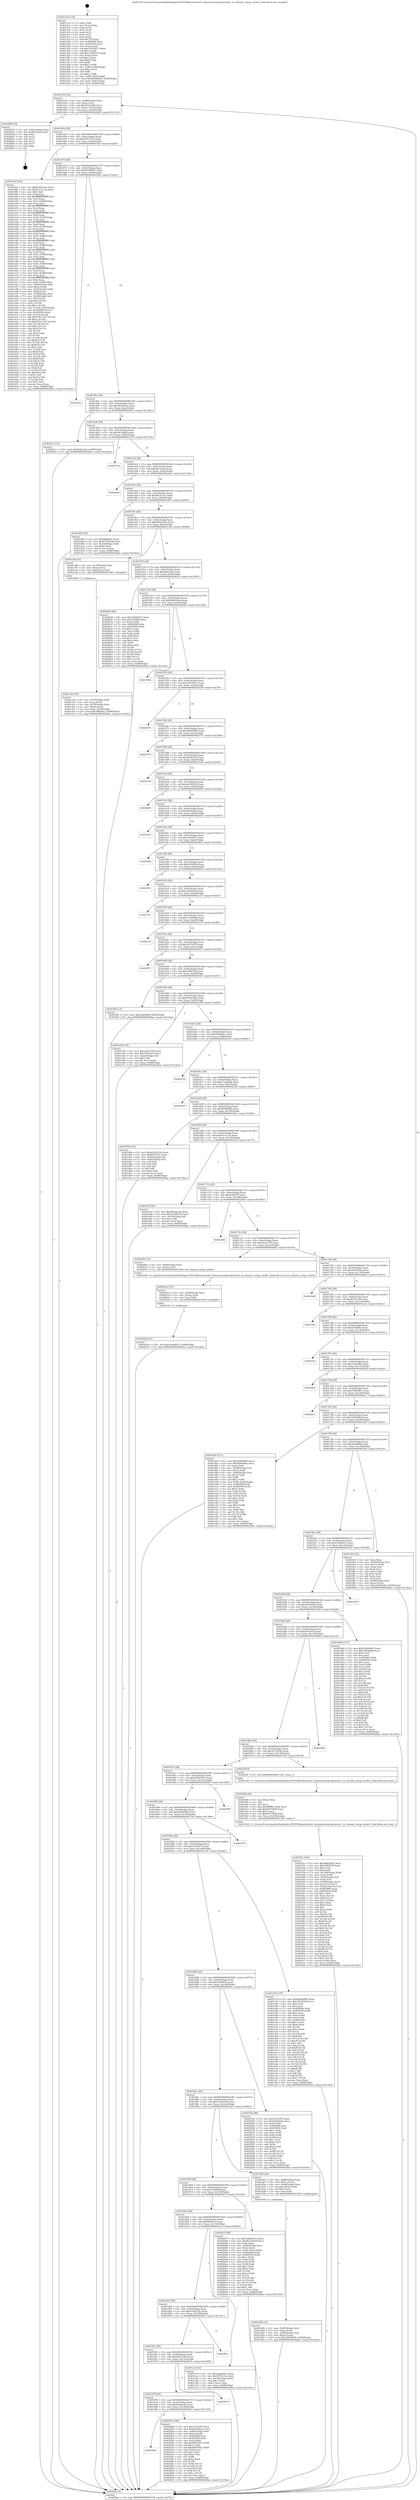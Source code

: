 digraph "0x4013c0" {
  label = "0x4013c0 (/mnt/c/Users/mathe/Desktop/tcc/POCII/binaries/extr_linuxnetsunrpcxprtsock.c_xs_dummy_setup_socket_Final-ollvm.out::main(0))"
  labelloc = "t"
  node[shape=record]

  Entry [label="",width=0.3,height=0.3,shape=circle,fillcolor=black,style=filled]
  "0x401434" [label="{
     0x401434 [32]\l
     | [instrs]\l
     &nbsp;&nbsp;0x401434 \<+6\>: mov -0x88(%rbp),%eax\l
     &nbsp;&nbsp;0x40143a \<+2\>: mov %eax,%ecx\l
     &nbsp;&nbsp;0x40143c \<+6\>: sub $0x81b3cd04,%ecx\l
     &nbsp;&nbsp;0x401442 \<+6\>: mov %eax,-0x9c(%rbp)\l
     &nbsp;&nbsp;0x401448 \<+6\>: mov %ecx,-0xa0(%rbp)\l
     &nbsp;&nbsp;0x40144e \<+6\>: je 00000000004026df \<main+0x131f\>\l
  }"]
  "0x4026df" [label="{
     0x4026df [18]\l
     | [instrs]\l
     &nbsp;&nbsp;0x4026df \<+3\>: mov -0x2c(%rbp),%eax\l
     &nbsp;&nbsp;0x4026e2 \<+4\>: lea -0x28(%rbp),%rsp\l
     &nbsp;&nbsp;0x4026e6 \<+1\>: pop %rbx\l
     &nbsp;&nbsp;0x4026e7 \<+2\>: pop %r12\l
     &nbsp;&nbsp;0x4026e9 \<+2\>: pop %r13\l
     &nbsp;&nbsp;0x4026eb \<+2\>: pop %r14\l
     &nbsp;&nbsp;0x4026ed \<+2\>: pop %r15\l
     &nbsp;&nbsp;0x4026ef \<+1\>: pop %rbp\l
     &nbsp;&nbsp;0x4026f0 \<+1\>: ret\l
  }"]
  "0x401454" [label="{
     0x401454 [28]\l
     | [instrs]\l
     &nbsp;&nbsp;0x401454 \<+5\>: jmp 0000000000401459 \<main+0x99\>\l
     &nbsp;&nbsp;0x401459 \<+6\>: mov -0x9c(%rbp),%eax\l
     &nbsp;&nbsp;0x40145f \<+5\>: sub $0x9031f10c,%eax\l
     &nbsp;&nbsp;0x401464 \<+6\>: mov %eax,-0xa4(%rbp)\l
     &nbsp;&nbsp;0x40146a \<+6\>: je 00000000004019ef \<main+0x62f\>\l
  }"]
  Exit [label="",width=0.3,height=0.3,shape=circle,fillcolor=black,style=filled,peripheries=2]
  "0x4019ef" [label="{
     0x4019ef [336]\l
     | [instrs]\l
     &nbsp;&nbsp;0x4019ef \<+5\>: mov $0x61b2210e,%eax\l
     &nbsp;&nbsp;0x4019f4 \<+5\>: mov $0xdc1ce13e,%ecx\l
     &nbsp;&nbsp;0x4019f9 \<+2\>: mov $0x1,%dl\l
     &nbsp;&nbsp;0x4019fb \<+3\>: mov %rsp,%rsi\l
     &nbsp;&nbsp;0x4019fe \<+4\>: add $0xfffffffffffffff0,%rsi\l
     &nbsp;&nbsp;0x401a02 \<+3\>: mov %rsi,%rsp\l
     &nbsp;&nbsp;0x401a05 \<+4\>: mov %rsi,-0x80(%rbp)\l
     &nbsp;&nbsp;0x401a09 \<+3\>: mov %rsp,%rsi\l
     &nbsp;&nbsp;0x401a0c \<+4\>: add $0xfffffffffffffff0,%rsi\l
     &nbsp;&nbsp;0x401a10 \<+3\>: mov %rsi,%rsp\l
     &nbsp;&nbsp;0x401a13 \<+3\>: mov %rsp,%rdi\l
     &nbsp;&nbsp;0x401a16 \<+4\>: add $0xfffffffffffffff0,%rdi\l
     &nbsp;&nbsp;0x401a1a \<+3\>: mov %rdi,%rsp\l
     &nbsp;&nbsp;0x401a1d \<+4\>: mov %rdi,-0x78(%rbp)\l
     &nbsp;&nbsp;0x401a21 \<+3\>: mov %rsp,%rdi\l
     &nbsp;&nbsp;0x401a24 \<+4\>: add $0xfffffffffffffff0,%rdi\l
     &nbsp;&nbsp;0x401a28 \<+3\>: mov %rdi,%rsp\l
     &nbsp;&nbsp;0x401a2b \<+4\>: mov %rdi,-0x70(%rbp)\l
     &nbsp;&nbsp;0x401a2f \<+3\>: mov %rsp,%rdi\l
     &nbsp;&nbsp;0x401a32 \<+4\>: add $0xfffffffffffffff0,%rdi\l
     &nbsp;&nbsp;0x401a36 \<+3\>: mov %rdi,%rsp\l
     &nbsp;&nbsp;0x401a39 \<+4\>: mov %rdi,-0x68(%rbp)\l
     &nbsp;&nbsp;0x401a3d \<+3\>: mov %rsp,%rdi\l
     &nbsp;&nbsp;0x401a40 \<+4\>: add $0xfffffffffffffff0,%rdi\l
     &nbsp;&nbsp;0x401a44 \<+3\>: mov %rdi,%rsp\l
     &nbsp;&nbsp;0x401a47 \<+4\>: mov %rdi,-0x60(%rbp)\l
     &nbsp;&nbsp;0x401a4b \<+3\>: mov %rsp,%rdi\l
     &nbsp;&nbsp;0x401a4e \<+4\>: add $0xfffffffffffffff0,%rdi\l
     &nbsp;&nbsp;0x401a52 \<+3\>: mov %rdi,%rsp\l
     &nbsp;&nbsp;0x401a55 \<+4\>: mov %rdi,-0x58(%rbp)\l
     &nbsp;&nbsp;0x401a59 \<+3\>: mov %rsp,%rdi\l
     &nbsp;&nbsp;0x401a5c \<+4\>: add $0xfffffffffffffff0,%rdi\l
     &nbsp;&nbsp;0x401a60 \<+3\>: mov %rdi,%rsp\l
     &nbsp;&nbsp;0x401a63 \<+4\>: mov %rdi,-0x50(%rbp)\l
     &nbsp;&nbsp;0x401a67 \<+3\>: mov %rsp,%rdi\l
     &nbsp;&nbsp;0x401a6a \<+4\>: add $0xfffffffffffffff0,%rdi\l
     &nbsp;&nbsp;0x401a6e \<+3\>: mov %rdi,%rsp\l
     &nbsp;&nbsp;0x401a71 \<+4\>: mov %rdi,-0x48(%rbp)\l
     &nbsp;&nbsp;0x401a75 \<+3\>: mov %rsp,%rdi\l
     &nbsp;&nbsp;0x401a78 \<+4\>: add $0xfffffffffffffff0,%rdi\l
     &nbsp;&nbsp;0x401a7c \<+3\>: mov %rdi,%rsp\l
     &nbsp;&nbsp;0x401a7f \<+4\>: mov %rdi,-0x40(%rbp)\l
     &nbsp;&nbsp;0x401a83 \<+4\>: mov -0x80(%rbp),%rdi\l
     &nbsp;&nbsp;0x401a87 \<+6\>: movl $0x0,(%rdi)\l
     &nbsp;&nbsp;0x401a8d \<+7\>: mov -0x8c(%rbp),%r8d\l
     &nbsp;&nbsp;0x401a94 \<+3\>: mov %r8d,(%rsi)\l
     &nbsp;&nbsp;0x401a97 \<+4\>: mov -0x78(%rbp),%rdi\l
     &nbsp;&nbsp;0x401a9b \<+7\>: mov -0x98(%rbp),%r9\l
     &nbsp;&nbsp;0x401aa2 \<+3\>: mov %r9,(%rdi)\l
     &nbsp;&nbsp;0x401aa5 \<+3\>: cmpl $0x2,(%rsi)\l
     &nbsp;&nbsp;0x401aa8 \<+4\>: setne %r10b\l
     &nbsp;&nbsp;0x401aac \<+4\>: and $0x1,%r10b\l
     &nbsp;&nbsp;0x401ab0 \<+4\>: mov %r10b,-0x35(%rbp)\l
     &nbsp;&nbsp;0x401ab4 \<+8\>: mov 0x405068,%r11d\l
     &nbsp;&nbsp;0x401abc \<+7\>: mov 0x405054,%ebx\l
     &nbsp;&nbsp;0x401ac3 \<+3\>: mov %r11d,%r14d\l
     &nbsp;&nbsp;0x401ac6 \<+7\>: add $0x576313d7,%r14d\l
     &nbsp;&nbsp;0x401acd \<+4\>: sub $0x1,%r14d\l
     &nbsp;&nbsp;0x401ad1 \<+7\>: sub $0x576313d7,%r14d\l
     &nbsp;&nbsp;0x401ad8 \<+4\>: imul %r14d,%r11d\l
     &nbsp;&nbsp;0x401adc \<+4\>: and $0x1,%r11d\l
     &nbsp;&nbsp;0x401ae0 \<+4\>: cmp $0x0,%r11d\l
     &nbsp;&nbsp;0x401ae4 \<+4\>: sete %r10b\l
     &nbsp;&nbsp;0x401ae8 \<+3\>: cmp $0xa,%ebx\l
     &nbsp;&nbsp;0x401aeb \<+4\>: setl %r15b\l
     &nbsp;&nbsp;0x401aef \<+3\>: mov %r10b,%r12b\l
     &nbsp;&nbsp;0x401af2 \<+4\>: xor $0xff,%r12b\l
     &nbsp;&nbsp;0x401af6 \<+3\>: mov %r15b,%r13b\l
     &nbsp;&nbsp;0x401af9 \<+4\>: xor $0xff,%r13b\l
     &nbsp;&nbsp;0x401afd \<+3\>: xor $0x1,%dl\l
     &nbsp;&nbsp;0x401b00 \<+3\>: mov %r12b,%sil\l
     &nbsp;&nbsp;0x401b03 \<+4\>: and $0xff,%sil\l
     &nbsp;&nbsp;0x401b07 \<+3\>: and %dl,%r10b\l
     &nbsp;&nbsp;0x401b0a \<+3\>: mov %r13b,%dil\l
     &nbsp;&nbsp;0x401b0d \<+4\>: and $0xff,%dil\l
     &nbsp;&nbsp;0x401b11 \<+3\>: and %dl,%r15b\l
     &nbsp;&nbsp;0x401b14 \<+3\>: or %r10b,%sil\l
     &nbsp;&nbsp;0x401b17 \<+3\>: or %r15b,%dil\l
     &nbsp;&nbsp;0x401b1a \<+3\>: xor %dil,%sil\l
     &nbsp;&nbsp;0x401b1d \<+3\>: or %r13b,%r12b\l
     &nbsp;&nbsp;0x401b20 \<+4\>: xor $0xff,%r12b\l
     &nbsp;&nbsp;0x401b24 \<+3\>: or $0x1,%dl\l
     &nbsp;&nbsp;0x401b27 \<+3\>: and %dl,%r12b\l
     &nbsp;&nbsp;0x401b2a \<+3\>: or %r12b,%sil\l
     &nbsp;&nbsp;0x401b2d \<+4\>: test $0x1,%sil\l
     &nbsp;&nbsp;0x401b31 \<+3\>: cmovne %ecx,%eax\l
     &nbsp;&nbsp;0x401b34 \<+6\>: mov %eax,-0x88(%rbp)\l
     &nbsp;&nbsp;0x401b3a \<+5\>: jmp 00000000004028aa \<main+0x14ea\>\l
  }"]
  "0x401470" [label="{
     0x401470 [28]\l
     | [instrs]\l
     &nbsp;&nbsp;0x401470 \<+5\>: jmp 0000000000401475 \<main+0xb5\>\l
     &nbsp;&nbsp;0x401475 \<+6\>: mov -0x9c(%rbp),%eax\l
     &nbsp;&nbsp;0x40147b \<+5\>: sub $0x9035d257,%eax\l
     &nbsp;&nbsp;0x401480 \<+6\>: mov %eax,-0xa8(%rbp)\l
     &nbsp;&nbsp;0x401486 \<+6\>: je 000000000040238e \<main+0xfce\>\l
  }"]
  "0x401994" [label="{
     0x401994\l
  }", style=dashed]
  "0x40238e" [label="{
     0x40238e\l
  }", style=dashed]
  "0x40148c" [label="{
     0x40148c [28]\l
     | [instrs]\l
     &nbsp;&nbsp;0x40148c \<+5\>: jmp 0000000000401491 \<main+0xd1\>\l
     &nbsp;&nbsp;0x401491 \<+6\>: mov -0x9c(%rbp),%eax\l
     &nbsp;&nbsp;0x401497 \<+5\>: sub $0x92396eac,%eax\l
     &nbsp;&nbsp;0x40149c \<+6\>: mov %eax,-0xac(%rbp)\l
     &nbsp;&nbsp;0x4014a2 \<+6\>: je 000000000040261a \<main+0x125a\>\l
  }"]
  "0x4025b0" [label="{
     0x4025b0 [106]\l
     | [instrs]\l
     &nbsp;&nbsp;0x4025b0 \<+5\>: mov $0xcf37a5f5,%eax\l
     &nbsp;&nbsp;0x4025b5 \<+5\>: mov $0x92396eac,%ecx\l
     &nbsp;&nbsp;0x4025ba \<+4\>: mov -0x80(%rbp),%rdx\l
     &nbsp;&nbsp;0x4025be \<+6\>: movl $0x0,(%rdx)\l
     &nbsp;&nbsp;0x4025c4 \<+7\>: mov 0x405068,%esi\l
     &nbsp;&nbsp;0x4025cb \<+7\>: mov 0x405054,%edi\l
     &nbsp;&nbsp;0x4025d2 \<+3\>: mov %esi,%r8d\l
     &nbsp;&nbsp;0x4025d5 \<+7\>: add $0xf809365c,%r8d\l
     &nbsp;&nbsp;0x4025dc \<+4\>: sub $0x1,%r8d\l
     &nbsp;&nbsp;0x4025e0 \<+7\>: sub $0xf809365c,%r8d\l
     &nbsp;&nbsp;0x4025e7 \<+4\>: imul %r8d,%esi\l
     &nbsp;&nbsp;0x4025eb \<+3\>: and $0x1,%esi\l
     &nbsp;&nbsp;0x4025ee \<+3\>: cmp $0x0,%esi\l
     &nbsp;&nbsp;0x4025f1 \<+4\>: sete %r9b\l
     &nbsp;&nbsp;0x4025f5 \<+3\>: cmp $0xa,%edi\l
     &nbsp;&nbsp;0x4025f8 \<+4\>: setl %r10b\l
     &nbsp;&nbsp;0x4025fc \<+3\>: mov %r9b,%r11b\l
     &nbsp;&nbsp;0x4025ff \<+3\>: and %r10b,%r11b\l
     &nbsp;&nbsp;0x402602 \<+3\>: xor %r10b,%r9b\l
     &nbsp;&nbsp;0x402605 \<+3\>: or %r9b,%r11b\l
     &nbsp;&nbsp;0x402608 \<+4\>: test $0x1,%r11b\l
     &nbsp;&nbsp;0x40260c \<+3\>: cmovne %ecx,%eax\l
     &nbsp;&nbsp;0x40260f \<+6\>: mov %eax,-0x88(%rbp)\l
     &nbsp;&nbsp;0x402615 \<+5\>: jmp 00000000004028aa \<main+0x14ea\>\l
  }"]
  "0x40261a" [label="{
     0x40261a [15]\l
     | [instrs]\l
     &nbsp;&nbsp;0x40261a \<+10\>: movl $0x9adcecbe,-0x88(%rbp)\l
     &nbsp;&nbsp;0x402624 \<+5\>: jmp 00000000004028aa \<main+0x14ea\>\l
  }"]
  "0x4014a8" [label="{
     0x4014a8 [28]\l
     | [instrs]\l
     &nbsp;&nbsp;0x4014a8 \<+5\>: jmp 00000000004014ad \<main+0xed\>\l
     &nbsp;&nbsp;0x4014ad \<+6\>: mov -0x9c(%rbp),%eax\l
     &nbsp;&nbsp;0x4014b3 \<+5\>: sub $0x9418fa6f,%eax\l
     &nbsp;&nbsp;0x4014b8 \<+6\>: mov %eax,-0xb0(%rbp)\l
     &nbsp;&nbsp;0x4014be \<+6\>: je 0000000000402736 \<main+0x1376\>\l
  }"]
  "0x401978" [label="{
     0x401978 [28]\l
     | [instrs]\l
     &nbsp;&nbsp;0x401978 \<+5\>: jmp 000000000040197d \<main+0x5bd\>\l
     &nbsp;&nbsp;0x40197d \<+6\>: mov -0x9c(%rbp),%eax\l
     &nbsp;&nbsp;0x401983 \<+5\>: sub $0x645dec8e,%eax\l
     &nbsp;&nbsp;0x401988 \<+6\>: mov %eax,-0x160(%rbp)\l
     &nbsp;&nbsp;0x40198e \<+6\>: je 00000000004025b0 \<main+0x11f0\>\l
  }"]
  "0x402736" [label="{
     0x402736\l
  }", style=dashed]
  "0x4014c4" [label="{
     0x4014c4 [28]\l
     | [instrs]\l
     &nbsp;&nbsp;0x4014c4 \<+5\>: jmp 00000000004014c9 \<main+0x109\>\l
     &nbsp;&nbsp;0x4014c9 \<+6\>: mov -0x9c(%rbp),%eax\l
     &nbsp;&nbsp;0x4014cf \<+5\>: sub $0x94e7c6ee,%eax\l
     &nbsp;&nbsp;0x4014d4 \<+6\>: mov %eax,-0xb4(%rbp)\l
     &nbsp;&nbsp;0x4014da \<+6\>: je 00000000004024eb \<main+0x112b\>\l
  }"]
  "0x402819" [label="{
     0x402819\l
  }", style=dashed]
  "0x4024eb" [label="{
     0x4024eb\l
  }", style=dashed]
  "0x4014e0" [label="{
     0x4014e0 [28]\l
     | [instrs]\l
     &nbsp;&nbsp;0x4014e0 \<+5\>: jmp 00000000004014e5 \<main+0x125\>\l
     &nbsp;&nbsp;0x4014e5 \<+6\>: mov -0x9c(%rbp),%eax\l
     &nbsp;&nbsp;0x4014eb \<+5\>: sub $0x9872e7ce,%eax\l
     &nbsp;&nbsp;0x4014f0 \<+6\>: mov %eax,-0xb8(%rbp)\l
     &nbsp;&nbsp;0x4014f6 \<+6\>: je 0000000000401d05 \<main+0x945\>\l
  }"]
  "0x40195c" [label="{
     0x40195c [28]\l
     | [instrs]\l
     &nbsp;&nbsp;0x40195c \<+5\>: jmp 0000000000401961 \<main+0x5a1\>\l
     &nbsp;&nbsp;0x401961 \<+6\>: mov -0x9c(%rbp),%eax\l
     &nbsp;&nbsp;0x401967 \<+5\>: sub $0x62b37c49,%eax\l
     &nbsp;&nbsp;0x40196c \<+6\>: mov %eax,-0x15c(%rbp)\l
     &nbsp;&nbsp;0x401972 \<+6\>: je 0000000000402819 \<main+0x1459\>\l
  }"]
  "0x401d05" [label="{
     0x401d05 [30]\l
     | [instrs]\l
     &nbsp;&nbsp;0x401d05 \<+5\>: mov $0xbbfbafbc,%eax\l
     &nbsp;&nbsp;0x401d0a \<+5\>: mov $0x473b2c09,%ecx\l
     &nbsp;&nbsp;0x401d0f \<+3\>: mov -0x34(%rbp),%edx\l
     &nbsp;&nbsp;0x401d12 \<+3\>: cmp $0x0,%edx\l
     &nbsp;&nbsp;0x401d15 \<+3\>: cmove %ecx,%eax\l
     &nbsp;&nbsp;0x401d18 \<+6\>: mov %eax,-0x88(%rbp)\l
     &nbsp;&nbsp;0x401d1e \<+5\>: jmp 00000000004028aa \<main+0x14ea\>\l
  }"]
  "0x4014fc" [label="{
     0x4014fc [28]\l
     | [instrs]\l
     &nbsp;&nbsp;0x4014fc \<+5\>: jmp 0000000000401501 \<main+0x141\>\l
     &nbsp;&nbsp;0x401501 \<+6\>: mov -0x9c(%rbp),%eax\l
     &nbsp;&nbsp;0x401507 \<+5\>: sub $0x9952b3da,%eax\l
     &nbsp;&nbsp;0x40150c \<+6\>: mov %eax,-0xbc(%rbp)\l
     &nbsp;&nbsp;0x401512 \<+6\>: je 0000000000401c9b \<main+0x8db\>\l
  }"]
  "0x4026f1" [label="{
     0x4026f1\l
  }", style=dashed]
  "0x401c9b" [label="{
     0x401c9b [16]\l
     | [instrs]\l
     &nbsp;&nbsp;0x401c9b \<+4\>: mov -0x78(%rbp),%rax\l
     &nbsp;&nbsp;0x401c9f \<+3\>: mov (%rax),%rax\l
     &nbsp;&nbsp;0x401ca2 \<+4\>: mov 0x8(%rax),%rdi\l
     &nbsp;&nbsp;0x401ca6 \<+5\>: call 0000000000401060 \<atoi@plt\>\l
     | [calls]\l
     &nbsp;&nbsp;0x401060 \{1\} (unknown)\l
  }"]
  "0x401518" [label="{
     0x401518 [28]\l
     | [instrs]\l
     &nbsp;&nbsp;0x401518 \<+5\>: jmp 000000000040151d \<main+0x15d\>\l
     &nbsp;&nbsp;0x40151d \<+6\>: mov -0x9c(%rbp),%eax\l
     &nbsp;&nbsp;0x401523 \<+5\>: sub $0x9adcecbe,%eax\l
     &nbsp;&nbsp;0x401528 \<+6\>: mov %eax,-0xc0(%rbp)\l
     &nbsp;&nbsp;0x40152e \<+6\>: je 0000000000402629 \<main+0x1269\>\l
  }"]
  "0x402029" [label="{
     0x402029 [15]\l
     | [instrs]\l
     &nbsp;&nbsp;0x402029 \<+10\>: movl $0x3fe96f14,-0x88(%rbp)\l
     &nbsp;&nbsp;0x402033 \<+5\>: jmp 00000000004028aa \<main+0x14ea\>\l
  }"]
  "0x402629" [label="{
     0x402629 [86]\l
     | [instrs]\l
     &nbsp;&nbsp;0x402629 \<+5\>: mov $0x328d3631,%eax\l
     &nbsp;&nbsp;0x40262e \<+5\>: mov $0x53f4ffaf,%ecx\l
     &nbsp;&nbsp;0x402633 \<+2\>: xor %edx,%edx\l
     &nbsp;&nbsp;0x402635 \<+7\>: mov 0x405068,%esi\l
     &nbsp;&nbsp;0x40263c \<+7\>: mov 0x405054,%edi\l
     &nbsp;&nbsp;0x402643 \<+3\>: sub $0x1,%edx\l
     &nbsp;&nbsp;0x402646 \<+3\>: mov %esi,%r8d\l
     &nbsp;&nbsp;0x402649 \<+3\>: add %edx,%r8d\l
     &nbsp;&nbsp;0x40264c \<+4\>: imul %r8d,%esi\l
     &nbsp;&nbsp;0x402650 \<+3\>: and $0x1,%esi\l
     &nbsp;&nbsp;0x402653 \<+3\>: cmp $0x0,%esi\l
     &nbsp;&nbsp;0x402656 \<+4\>: sete %r9b\l
     &nbsp;&nbsp;0x40265a \<+3\>: cmp $0xa,%edi\l
     &nbsp;&nbsp;0x40265d \<+4\>: setl %r10b\l
     &nbsp;&nbsp;0x402661 \<+3\>: mov %r9b,%r11b\l
     &nbsp;&nbsp;0x402664 \<+3\>: and %r10b,%r11b\l
     &nbsp;&nbsp;0x402667 \<+3\>: xor %r10b,%r9b\l
     &nbsp;&nbsp;0x40266a \<+3\>: or %r9b,%r11b\l
     &nbsp;&nbsp;0x40266d \<+4\>: test $0x1,%r11b\l
     &nbsp;&nbsp;0x402671 \<+3\>: cmovne %ecx,%eax\l
     &nbsp;&nbsp;0x402674 \<+6\>: mov %eax,-0x88(%rbp)\l
     &nbsp;&nbsp;0x40267a \<+5\>: jmp 00000000004028aa \<main+0x14ea\>\l
  }"]
  "0x401534" [label="{
     0x401534 [28]\l
     | [instrs]\l
     &nbsp;&nbsp;0x401534 \<+5\>: jmp 0000000000401539 \<main+0x179\>\l
     &nbsp;&nbsp;0x401539 \<+6\>: mov -0x9c(%rbp),%eax\l
     &nbsp;&nbsp;0x40153f \<+5\>: sub $0x9db950aa,%eax\l
     &nbsp;&nbsp;0x401544 \<+6\>: mov %eax,-0xc4(%rbp)\l
     &nbsp;&nbsp;0x40154a \<+6\>: je 000000000040254b \<main+0x118b\>\l
  }"]
  "0x40201a" [label="{
     0x40201a [15]\l
     | [instrs]\l
     &nbsp;&nbsp;0x40201a \<+4\>: mov -0x60(%rbp),%rax\l
     &nbsp;&nbsp;0x40201e \<+3\>: mov (%rax),%rax\l
     &nbsp;&nbsp;0x402021 \<+3\>: mov %rax,%rdi\l
     &nbsp;&nbsp;0x402024 \<+5\>: call 0000000000401030 \<free@plt\>\l
     | [calls]\l
     &nbsp;&nbsp;0x401030 \{1\} (unknown)\l
  }"]
  "0x40254b" [label="{
     0x40254b\l
  }", style=dashed]
  "0x401550" [label="{
     0x401550 [28]\l
     | [instrs]\l
     &nbsp;&nbsp;0x401550 \<+5\>: jmp 0000000000401555 \<main+0x195\>\l
     &nbsp;&nbsp;0x401555 \<+6\>: mov -0x9c(%rbp),%eax\l
     &nbsp;&nbsp;0x40155b \<+5\>: sub $0xa2f79b13,%eax\l
     &nbsp;&nbsp;0x401560 \<+6\>: mov %eax,-0xc8(%rbp)\l
     &nbsp;&nbsp;0x401566 \<+6\>: je 0000000000402038 \<main+0xc78\>\l
  }"]
  "0x401f2c" [label="{
     0x401f2c [169]\l
     | [instrs]\l
     &nbsp;&nbsp;0x401f2c \<+5\>: mov $0xa80d2895,%ecx\l
     &nbsp;&nbsp;0x401f31 \<+5\>: mov $0xcf98278f,%edx\l
     &nbsp;&nbsp;0x401f36 \<+3\>: mov $0x1,%sil\l
     &nbsp;&nbsp;0x401f39 \<+2\>: xor %edi,%edi\l
     &nbsp;&nbsp;0x401f3b \<+7\>: mov -0x168(%rbp),%r8d\l
     &nbsp;&nbsp;0x401f42 \<+4\>: imul %eax,%r8d\l
     &nbsp;&nbsp;0x401f46 \<+4\>: mov -0x60(%rbp),%r9\l
     &nbsp;&nbsp;0x401f4a \<+3\>: mov (%r9),%r9\l
     &nbsp;&nbsp;0x401f4d \<+4\>: mov -0x58(%rbp),%r10\l
     &nbsp;&nbsp;0x401f51 \<+3\>: movslq (%r10),%r10\l
     &nbsp;&nbsp;0x401f54 \<+4\>: mov %r8d,(%r9,%r10,4)\l
     &nbsp;&nbsp;0x401f58 \<+7\>: mov 0x405068,%eax\l
     &nbsp;&nbsp;0x401f5f \<+8\>: mov 0x405054,%r8d\l
     &nbsp;&nbsp;0x401f67 \<+3\>: sub $0x1,%edi\l
     &nbsp;&nbsp;0x401f6a \<+3\>: mov %eax,%r11d\l
     &nbsp;&nbsp;0x401f6d \<+3\>: add %edi,%r11d\l
     &nbsp;&nbsp;0x401f70 \<+4\>: imul %r11d,%eax\l
     &nbsp;&nbsp;0x401f74 \<+3\>: and $0x1,%eax\l
     &nbsp;&nbsp;0x401f77 \<+3\>: cmp $0x0,%eax\l
     &nbsp;&nbsp;0x401f7a \<+3\>: sete %bl\l
     &nbsp;&nbsp;0x401f7d \<+4\>: cmp $0xa,%r8d\l
     &nbsp;&nbsp;0x401f81 \<+4\>: setl %r14b\l
     &nbsp;&nbsp;0x401f85 \<+3\>: mov %bl,%r15b\l
     &nbsp;&nbsp;0x401f88 \<+4\>: xor $0xff,%r15b\l
     &nbsp;&nbsp;0x401f8c \<+3\>: mov %r14b,%r12b\l
     &nbsp;&nbsp;0x401f8f \<+4\>: xor $0xff,%r12b\l
     &nbsp;&nbsp;0x401f93 \<+4\>: xor $0x0,%sil\l
     &nbsp;&nbsp;0x401f97 \<+3\>: mov %r15b,%r13b\l
     &nbsp;&nbsp;0x401f9a \<+4\>: and $0x0,%r13b\l
     &nbsp;&nbsp;0x401f9e \<+3\>: and %sil,%bl\l
     &nbsp;&nbsp;0x401fa1 \<+3\>: mov %r12b,%al\l
     &nbsp;&nbsp;0x401fa4 \<+2\>: and $0x0,%al\l
     &nbsp;&nbsp;0x401fa6 \<+3\>: and %sil,%r14b\l
     &nbsp;&nbsp;0x401fa9 \<+3\>: or %bl,%r13b\l
     &nbsp;&nbsp;0x401fac \<+3\>: or %r14b,%al\l
     &nbsp;&nbsp;0x401faf \<+3\>: xor %al,%r13b\l
     &nbsp;&nbsp;0x401fb2 \<+3\>: or %r12b,%r15b\l
     &nbsp;&nbsp;0x401fb5 \<+4\>: xor $0xff,%r15b\l
     &nbsp;&nbsp;0x401fb9 \<+4\>: or $0x0,%sil\l
     &nbsp;&nbsp;0x401fbd \<+3\>: and %sil,%r15b\l
     &nbsp;&nbsp;0x401fc0 \<+3\>: or %r15b,%r13b\l
     &nbsp;&nbsp;0x401fc3 \<+4\>: test $0x1,%r13b\l
     &nbsp;&nbsp;0x401fc7 \<+3\>: cmovne %edx,%ecx\l
     &nbsp;&nbsp;0x401fca \<+6\>: mov %ecx,-0x88(%rbp)\l
     &nbsp;&nbsp;0x401fd0 \<+5\>: jmp 00000000004028aa \<main+0x14ea\>\l
  }"]
  "0x402038" [label="{
     0x402038\l
  }", style=dashed]
  "0x40156c" [label="{
     0x40156c [28]\l
     | [instrs]\l
     &nbsp;&nbsp;0x40156c \<+5\>: jmp 0000000000401571 \<main+0x1b1\>\l
     &nbsp;&nbsp;0x401571 \<+6\>: mov -0x9c(%rbp),%eax\l
     &nbsp;&nbsp;0x401577 \<+5\>: sub $0xa80d2895,%eax\l
     &nbsp;&nbsp;0x40157c \<+6\>: mov %eax,-0xcc(%rbp)\l
     &nbsp;&nbsp;0x401582 \<+6\>: je 0000000000402779 \<main+0x13b9\>\l
  }"]
  "0x401f04" [label="{
     0x401f04 [40]\l
     | [instrs]\l
     &nbsp;&nbsp;0x401f04 \<+5\>: mov $0x2,%ecx\l
     &nbsp;&nbsp;0x401f09 \<+1\>: cltd\l
     &nbsp;&nbsp;0x401f0a \<+2\>: idiv %ecx\l
     &nbsp;&nbsp;0x401f0c \<+6\>: imul $0xfffffffe,%edx,%ecx\l
     &nbsp;&nbsp;0x401f12 \<+6\>: add $0xb937d98f,%ecx\l
     &nbsp;&nbsp;0x401f18 \<+3\>: add $0x1,%ecx\l
     &nbsp;&nbsp;0x401f1b \<+6\>: sub $0xb937d98f,%ecx\l
     &nbsp;&nbsp;0x401f21 \<+6\>: mov %ecx,-0x168(%rbp)\l
     &nbsp;&nbsp;0x401f27 \<+5\>: call 0000000000401160 \<next_i\>\l
     | [calls]\l
     &nbsp;&nbsp;0x401160 \{1\} (/mnt/c/Users/mathe/Desktop/tcc/POCII/binaries/extr_linuxnetsunrpcxprtsock.c_xs_dummy_setup_socket_Final-ollvm.out::next_i)\l
  }"]
  "0x402779" [label="{
     0x402779\l
  }", style=dashed]
  "0x401588" [label="{
     0x401588 [28]\l
     | [instrs]\l
     &nbsp;&nbsp;0x401588 \<+5\>: jmp 000000000040158d \<main+0x1cd\>\l
     &nbsp;&nbsp;0x40158d \<+6\>: mov -0x9c(%rbp),%eax\l
     &nbsp;&nbsp;0x401593 \<+5\>: sub $0xabf50c35,%eax\l
     &nbsp;&nbsp;0x401598 \<+6\>: mov %eax,-0xd0(%rbp)\l
     &nbsp;&nbsp;0x40159e \<+6\>: je 00000000004021e8 \<main+0xe28\>\l
  }"]
  "0x401d40" [label="{
     0x401d40 [32]\l
     | [instrs]\l
     &nbsp;&nbsp;0x401d40 \<+4\>: mov -0x60(%rbp),%rdi\l
     &nbsp;&nbsp;0x401d44 \<+3\>: mov %rax,(%rdi)\l
     &nbsp;&nbsp;0x401d47 \<+4\>: mov -0x58(%rbp),%rax\l
     &nbsp;&nbsp;0x401d4b \<+6\>: movl $0x0,(%rax)\l
     &nbsp;&nbsp;0x401d51 \<+10\>: movl $0x2d678e46,-0x88(%rbp)\l
     &nbsp;&nbsp;0x401d5b \<+5\>: jmp 00000000004028aa \<main+0x14ea\>\l
  }"]
  "0x4021e8" [label="{
     0x4021e8\l
  }", style=dashed]
  "0x4015a4" [label="{
     0x4015a4 [28]\l
     | [instrs]\l
     &nbsp;&nbsp;0x4015a4 \<+5\>: jmp 00000000004015a9 \<main+0x1e9\>\l
     &nbsp;&nbsp;0x4015a9 \<+6\>: mov -0x9c(%rbp),%eax\l
     &nbsp;&nbsp;0x4015af \<+5\>: sub $0xaed58243,%eax\l
     &nbsp;&nbsp;0x4015b4 \<+6\>: mov %eax,-0xd4(%rbp)\l
     &nbsp;&nbsp;0x4015ba \<+6\>: je 0000000000402868 \<main+0x14a8\>\l
  }"]
  "0x401940" [label="{
     0x401940 [28]\l
     | [instrs]\l
     &nbsp;&nbsp;0x401940 \<+5\>: jmp 0000000000401945 \<main+0x585\>\l
     &nbsp;&nbsp;0x401945 \<+6\>: mov -0x9c(%rbp),%eax\l
     &nbsp;&nbsp;0x40194b \<+5\>: sub $0x61b2210e,%eax\l
     &nbsp;&nbsp;0x401950 \<+6\>: mov %eax,-0x158(%rbp)\l
     &nbsp;&nbsp;0x401956 \<+6\>: je 00000000004026f1 \<main+0x1331\>\l
  }"]
  "0x402868" [label="{
     0x402868\l
  }", style=dashed]
  "0x4015c0" [label="{
     0x4015c0 [28]\l
     | [instrs]\l
     &nbsp;&nbsp;0x4015c0 \<+5\>: jmp 00000000004015c5 \<main+0x205\>\l
     &nbsp;&nbsp;0x4015c5 \<+6\>: mov -0x9c(%rbp),%eax\l
     &nbsp;&nbsp;0x4015cb \<+5\>: sub $0xbbfbafbc,%eax\l
     &nbsp;&nbsp;0x4015d0 \<+6\>: mov %eax,-0xd8(%rbp)\l
     &nbsp;&nbsp;0x4015d6 \<+6\>: je 0000000000402453 \<main+0x1093\>\l
  }"]
  "0x401cc9" [label="{
     0x401cc9 [30]\l
     | [instrs]\l
     &nbsp;&nbsp;0x401cc9 \<+5\>: mov $0xca6ebe6e,%eax\l
     &nbsp;&nbsp;0x401cce \<+5\>: mov $0x9872e7ce,%ecx\l
     &nbsp;&nbsp;0x401cd3 \<+3\>: mov -0x34(%rbp),%edx\l
     &nbsp;&nbsp;0x401cd6 \<+3\>: cmp $0x1,%edx\l
     &nbsp;&nbsp;0x401cd9 \<+3\>: cmovl %ecx,%eax\l
     &nbsp;&nbsp;0x401cdc \<+6\>: mov %eax,-0x88(%rbp)\l
     &nbsp;&nbsp;0x401ce2 \<+5\>: jmp 00000000004028aa \<main+0x14ea\>\l
  }"]
  "0x402453" [label="{
     0x402453\l
  }", style=dashed]
  "0x4015dc" [label="{
     0x4015dc [28]\l
     | [instrs]\l
     &nbsp;&nbsp;0x4015dc \<+5\>: jmp 00000000004015e1 \<main+0x221\>\l
     &nbsp;&nbsp;0x4015e1 \<+6\>: mov -0x9c(%rbp),%eax\l
     &nbsp;&nbsp;0x4015e7 \<+5\>: sub $0xc6fc84e7,%eax\l
     &nbsp;&nbsp;0x4015ec \<+6\>: mov %eax,-0xdc(%rbp)\l
     &nbsp;&nbsp;0x4015f2 \<+6\>: je 0000000000402462 \<main+0x10a2\>\l
  }"]
  "0x401924" [label="{
     0x401924 [28]\l
     | [instrs]\l
     &nbsp;&nbsp;0x401924 \<+5\>: jmp 0000000000401929 \<main+0x569\>\l
     &nbsp;&nbsp;0x401929 \<+6\>: mov -0x9c(%rbp),%eax\l
     &nbsp;&nbsp;0x40192f \<+5\>: sub $0x5ff4e83c,%eax\l
     &nbsp;&nbsp;0x401934 \<+6\>: mov %eax,-0x154(%rbp)\l
     &nbsp;&nbsp;0x40193a \<+6\>: je 0000000000401cc9 \<main+0x909\>\l
  }"]
  "0x402462" [label="{
     0x402462\l
  }", style=dashed]
  "0x4015f8" [label="{
     0x4015f8 [28]\l
     | [instrs]\l
     &nbsp;&nbsp;0x4015f8 \<+5\>: jmp 00000000004015fd \<main+0x23d\>\l
     &nbsp;&nbsp;0x4015fd \<+6\>: mov -0x9c(%rbp),%eax\l
     &nbsp;&nbsp;0x401603 \<+5\>: sub $0xc925f8c8,%eax\l
     &nbsp;&nbsp;0x401608 \<+6\>: mov %eax,-0xe0(%rbp)\l
     &nbsp;&nbsp;0x40160e \<+6\>: je 000000000040283e \<main+0x147e\>\l
  }"]
  "0x40267f" [label="{
     0x40267f [96]\l
     | [instrs]\l
     &nbsp;&nbsp;0x40267f \<+5\>: mov $0x328d3631,%eax\l
     &nbsp;&nbsp;0x402684 \<+5\>: mov $0x81b3cd04,%ecx\l
     &nbsp;&nbsp;0x402689 \<+2\>: xor %edx,%edx\l
     &nbsp;&nbsp;0x40268b \<+4\>: mov -0x80(%rbp),%rsi\l
     &nbsp;&nbsp;0x40268f \<+2\>: mov (%rsi),%edi\l
     &nbsp;&nbsp;0x402691 \<+3\>: mov %edi,-0x2c(%rbp)\l
     &nbsp;&nbsp;0x402694 \<+7\>: mov 0x405068,%edi\l
     &nbsp;&nbsp;0x40269b \<+8\>: mov 0x405054,%r8d\l
     &nbsp;&nbsp;0x4026a3 \<+3\>: sub $0x1,%edx\l
     &nbsp;&nbsp;0x4026a6 \<+3\>: mov %edi,%r9d\l
     &nbsp;&nbsp;0x4026a9 \<+3\>: add %edx,%r9d\l
     &nbsp;&nbsp;0x4026ac \<+4\>: imul %r9d,%edi\l
     &nbsp;&nbsp;0x4026b0 \<+3\>: and $0x1,%edi\l
     &nbsp;&nbsp;0x4026b3 \<+3\>: cmp $0x0,%edi\l
     &nbsp;&nbsp;0x4026b6 \<+4\>: sete %r10b\l
     &nbsp;&nbsp;0x4026ba \<+4\>: cmp $0xa,%r8d\l
     &nbsp;&nbsp;0x4026be \<+4\>: setl %r11b\l
     &nbsp;&nbsp;0x4026c2 \<+3\>: mov %r10b,%bl\l
     &nbsp;&nbsp;0x4026c5 \<+3\>: and %r11b,%bl\l
     &nbsp;&nbsp;0x4026c8 \<+3\>: xor %r11b,%r10b\l
     &nbsp;&nbsp;0x4026cb \<+3\>: or %r10b,%bl\l
     &nbsp;&nbsp;0x4026ce \<+3\>: test $0x1,%bl\l
     &nbsp;&nbsp;0x4026d1 \<+3\>: cmovne %ecx,%eax\l
     &nbsp;&nbsp;0x4026d4 \<+6\>: mov %eax,-0x88(%rbp)\l
     &nbsp;&nbsp;0x4026da \<+5\>: jmp 00000000004028aa \<main+0x14ea\>\l
  }"]
  "0x40283e" [label="{
     0x40283e\l
  }", style=dashed]
  "0x401614" [label="{
     0x401614 [28]\l
     | [instrs]\l
     &nbsp;&nbsp;0x401614 \<+5\>: jmp 0000000000401619 \<main+0x259\>\l
     &nbsp;&nbsp;0x401619 \<+6\>: mov -0x9c(%rbp),%eax\l
     &nbsp;&nbsp;0x40161f \<+5\>: sub $0xca6ebe6e,%eax\l
     &nbsp;&nbsp;0x401624 \<+6\>: mov %eax,-0xe4(%rbp)\l
     &nbsp;&nbsp;0x40162a \<+6\>: je 0000000000401ce7 \<main+0x927\>\l
  }"]
  "0x401908" [label="{
     0x401908 [28]\l
     | [instrs]\l
     &nbsp;&nbsp;0x401908 \<+5\>: jmp 000000000040190d \<main+0x54d\>\l
     &nbsp;&nbsp;0x40190d \<+6\>: mov -0x9c(%rbp),%eax\l
     &nbsp;&nbsp;0x401913 \<+5\>: sub $0x53f4ffaf,%eax\l
     &nbsp;&nbsp;0x401918 \<+6\>: mov %eax,-0x150(%rbp)\l
     &nbsp;&nbsp;0x40191e \<+6\>: je 000000000040267f \<main+0x12bf\>\l
  }"]
  "0x401ce7" [label="{
     0x401ce7\l
  }", style=dashed]
  "0x401630" [label="{
     0x401630 [28]\l
     | [instrs]\l
     &nbsp;&nbsp;0x401630 \<+5\>: jmp 0000000000401635 \<main+0x275\>\l
     &nbsp;&nbsp;0x401635 \<+6\>: mov -0x9c(%rbp),%eax\l
     &nbsp;&nbsp;0x40163b \<+5\>: sub $0xcc3098bd,%eax\l
     &nbsp;&nbsp;0x401640 \<+6\>: mov %eax,-0xe8(%rbp)\l
     &nbsp;&nbsp;0x401646 \<+6\>: je 000000000040215f \<main+0xd9f\>\l
  }"]
  "0x401d23" [label="{
     0x401d23 [29]\l
     | [instrs]\l
     &nbsp;&nbsp;0x401d23 \<+4\>: mov -0x68(%rbp),%rax\l
     &nbsp;&nbsp;0x401d27 \<+6\>: movl $0x1,(%rax)\l
     &nbsp;&nbsp;0x401d2d \<+4\>: mov -0x68(%rbp),%rax\l
     &nbsp;&nbsp;0x401d31 \<+3\>: movslq (%rax),%rax\l
     &nbsp;&nbsp;0x401d34 \<+4\>: shl $0x2,%rax\l
     &nbsp;&nbsp;0x401d38 \<+3\>: mov %rax,%rdi\l
     &nbsp;&nbsp;0x401d3b \<+5\>: call 0000000000401050 \<malloc@plt\>\l
     | [calls]\l
     &nbsp;&nbsp;0x401050 \{1\} (unknown)\l
  }"]
  "0x40215f" [label="{
     0x40215f\l
  }", style=dashed]
  "0x40164c" [label="{
     0x40164c [28]\l
     | [instrs]\l
     &nbsp;&nbsp;0x40164c \<+5\>: jmp 0000000000401651 \<main+0x291\>\l
     &nbsp;&nbsp;0x401651 \<+6\>: mov -0x9c(%rbp),%eax\l
     &nbsp;&nbsp;0x401657 \<+5\>: sub $0xcf37a5f5,%eax\l
     &nbsp;&nbsp;0x40165c \<+6\>: mov %eax,-0xec(%rbp)\l
     &nbsp;&nbsp;0x401662 \<+6\>: je 000000000040287c \<main+0x14bc\>\l
  }"]
  "0x4018ec" [label="{
     0x4018ec [28]\l
     | [instrs]\l
     &nbsp;&nbsp;0x4018ec \<+5\>: jmp 00000000004018f1 \<main+0x531\>\l
     &nbsp;&nbsp;0x4018f1 \<+6\>: mov -0x9c(%rbp),%eax\l
     &nbsp;&nbsp;0x4018f7 \<+5\>: sub $0x473b2c09,%eax\l
     &nbsp;&nbsp;0x4018fc \<+6\>: mov %eax,-0x14c(%rbp)\l
     &nbsp;&nbsp;0x401902 \<+6\>: je 0000000000401d23 \<main+0x963\>\l
  }"]
  "0x40287c" [label="{
     0x40287c\l
  }", style=dashed]
  "0x401668" [label="{
     0x401668 [28]\l
     | [instrs]\l
     &nbsp;&nbsp;0x401668 \<+5\>: jmp 000000000040166d \<main+0x2ad\>\l
     &nbsp;&nbsp;0x40166d \<+6\>: mov -0x9c(%rbp),%eax\l
     &nbsp;&nbsp;0x401673 \<+5\>: sub $0xcf98278f,%eax\l
     &nbsp;&nbsp;0x401678 \<+6\>: mov %eax,-0xf0(%rbp)\l
     &nbsp;&nbsp;0x40167e \<+6\>: je 0000000000401fd5 \<main+0xc15\>\l
  }"]
  "0x40255a" [label="{
     0x40255a [86]\l
     | [instrs]\l
     &nbsp;&nbsp;0x40255a \<+5\>: mov $0xcf37a5f5,%eax\l
     &nbsp;&nbsp;0x40255f \<+5\>: mov $0x645dec8e,%ecx\l
     &nbsp;&nbsp;0x402564 \<+2\>: xor %edx,%edx\l
     &nbsp;&nbsp;0x402566 \<+7\>: mov 0x405068,%esi\l
     &nbsp;&nbsp;0x40256d \<+7\>: mov 0x405054,%edi\l
     &nbsp;&nbsp;0x402574 \<+3\>: sub $0x1,%edx\l
     &nbsp;&nbsp;0x402577 \<+3\>: mov %esi,%r8d\l
     &nbsp;&nbsp;0x40257a \<+3\>: add %edx,%r8d\l
     &nbsp;&nbsp;0x40257d \<+4\>: imul %r8d,%esi\l
     &nbsp;&nbsp;0x402581 \<+3\>: and $0x1,%esi\l
     &nbsp;&nbsp;0x402584 \<+3\>: cmp $0x0,%esi\l
     &nbsp;&nbsp;0x402587 \<+4\>: sete %r9b\l
     &nbsp;&nbsp;0x40258b \<+3\>: cmp $0xa,%edi\l
     &nbsp;&nbsp;0x40258e \<+4\>: setl %r10b\l
     &nbsp;&nbsp;0x402592 \<+3\>: mov %r9b,%r11b\l
     &nbsp;&nbsp;0x402595 \<+3\>: and %r10b,%r11b\l
     &nbsp;&nbsp;0x402598 \<+3\>: xor %r10b,%r9b\l
     &nbsp;&nbsp;0x40259b \<+3\>: or %r9b,%r11b\l
     &nbsp;&nbsp;0x40259e \<+4\>: test $0x1,%r11b\l
     &nbsp;&nbsp;0x4025a2 \<+3\>: cmovne %ecx,%eax\l
     &nbsp;&nbsp;0x4025a5 \<+6\>: mov %eax,-0x88(%rbp)\l
     &nbsp;&nbsp;0x4025ab \<+5\>: jmp 00000000004028aa \<main+0x14ea\>\l
  }"]
  "0x401fd5" [label="{
     0x401fd5 [15]\l
     | [instrs]\l
     &nbsp;&nbsp;0x401fd5 \<+10\>: movl $0x20a09f48,-0x88(%rbp)\l
     &nbsp;&nbsp;0x401fdf \<+5\>: jmp 00000000004028aa \<main+0x14ea\>\l
  }"]
  "0x401684" [label="{
     0x401684 [28]\l
     | [instrs]\l
     &nbsp;&nbsp;0x401684 \<+5\>: jmp 0000000000401689 \<main+0x2c9\>\l
     &nbsp;&nbsp;0x401689 \<+6\>: mov -0x9c(%rbp),%eax\l
     &nbsp;&nbsp;0x40168f \<+5\>: sub $0xd45be96a,%eax\l
     &nbsp;&nbsp;0x401694 \<+6\>: mov %eax,-0xf4(%rbp)\l
     &nbsp;&nbsp;0x40169a \<+6\>: je 0000000000401e58 \<main+0xa98\>\l
  }"]
  "0x4018d0" [label="{
     0x4018d0 [28]\l
     | [instrs]\l
     &nbsp;&nbsp;0x4018d0 \<+5\>: jmp 00000000004018d5 \<main+0x515\>\l
     &nbsp;&nbsp;0x4018d5 \<+6\>: mov -0x9c(%rbp),%eax\l
     &nbsp;&nbsp;0x4018db \<+5\>: sub $0x3fe96f14,%eax\l
     &nbsp;&nbsp;0x4018e0 \<+6\>: mov %eax,-0x148(%rbp)\l
     &nbsp;&nbsp;0x4018e6 \<+6\>: je 000000000040255a \<main+0x119a\>\l
  }"]
  "0x401e58" [label="{
     0x401e58 [30]\l
     | [instrs]\l
     &nbsp;&nbsp;0x401e58 \<+5\>: mov $0xe4eac778,%eax\l
     &nbsp;&nbsp;0x401e5d \<+5\>: mov $0x3ef33475,%ecx\l
     &nbsp;&nbsp;0x401e62 \<+3\>: mov -0x2e(%rbp),%dl\l
     &nbsp;&nbsp;0x401e65 \<+3\>: test $0x1,%dl\l
     &nbsp;&nbsp;0x401e68 \<+3\>: cmovne %ecx,%eax\l
     &nbsp;&nbsp;0x401e6b \<+6\>: mov %eax,-0x88(%rbp)\l
     &nbsp;&nbsp;0x401e71 \<+5\>: jmp 00000000004028aa \<main+0x14ea\>\l
  }"]
  "0x4016a0" [label="{
     0x4016a0 [28]\l
     | [instrs]\l
     &nbsp;&nbsp;0x4016a0 \<+5\>: jmp 00000000004016a5 \<main+0x2e5\>\l
     &nbsp;&nbsp;0x4016a5 \<+6\>: mov -0x9c(%rbp),%eax\l
     &nbsp;&nbsp;0x4016ab \<+5\>: sub $0xd564d6cc,%eax\l
     &nbsp;&nbsp;0x4016b0 \<+6\>: mov %eax,-0xf8(%rbp)\l
     &nbsp;&nbsp;0x4016b6 \<+6\>: je 0000000000402150 \<main+0xd90\>\l
  }"]
  "0x401e76" [label="{
     0x401e76 [137]\l
     | [instrs]\l
     &nbsp;&nbsp;0x401e76 \<+5\>: mov $0xa80d2895,%eax\l
     &nbsp;&nbsp;0x401e7b \<+5\>: mov $0x3272f35b,%ecx\l
     &nbsp;&nbsp;0x401e80 \<+2\>: mov $0x1,%dl\l
     &nbsp;&nbsp;0x401e82 \<+2\>: xor %esi,%esi\l
     &nbsp;&nbsp;0x401e84 \<+7\>: mov 0x405068,%edi\l
     &nbsp;&nbsp;0x401e8b \<+8\>: mov 0x405054,%r8d\l
     &nbsp;&nbsp;0x401e93 \<+3\>: sub $0x1,%esi\l
     &nbsp;&nbsp;0x401e96 \<+3\>: mov %edi,%r9d\l
     &nbsp;&nbsp;0x401e99 \<+3\>: add %esi,%r9d\l
     &nbsp;&nbsp;0x401e9c \<+4\>: imul %r9d,%edi\l
     &nbsp;&nbsp;0x401ea0 \<+3\>: and $0x1,%edi\l
     &nbsp;&nbsp;0x401ea3 \<+3\>: cmp $0x0,%edi\l
     &nbsp;&nbsp;0x401ea6 \<+4\>: sete %r10b\l
     &nbsp;&nbsp;0x401eaa \<+4\>: cmp $0xa,%r8d\l
     &nbsp;&nbsp;0x401eae \<+4\>: setl %r11b\l
     &nbsp;&nbsp;0x401eb2 \<+3\>: mov %r10b,%bl\l
     &nbsp;&nbsp;0x401eb5 \<+3\>: xor $0xff,%bl\l
     &nbsp;&nbsp;0x401eb8 \<+3\>: mov %r11b,%r14b\l
     &nbsp;&nbsp;0x401ebb \<+4\>: xor $0xff,%r14b\l
     &nbsp;&nbsp;0x401ebf \<+3\>: xor $0x1,%dl\l
     &nbsp;&nbsp;0x401ec2 \<+3\>: mov %bl,%r15b\l
     &nbsp;&nbsp;0x401ec5 \<+4\>: and $0xff,%r15b\l
     &nbsp;&nbsp;0x401ec9 \<+3\>: and %dl,%r10b\l
     &nbsp;&nbsp;0x401ecc \<+3\>: mov %r14b,%r12b\l
     &nbsp;&nbsp;0x401ecf \<+4\>: and $0xff,%r12b\l
     &nbsp;&nbsp;0x401ed3 \<+3\>: and %dl,%r11b\l
     &nbsp;&nbsp;0x401ed6 \<+3\>: or %r10b,%r15b\l
     &nbsp;&nbsp;0x401ed9 \<+3\>: or %r11b,%r12b\l
     &nbsp;&nbsp;0x401edc \<+3\>: xor %r12b,%r15b\l
     &nbsp;&nbsp;0x401edf \<+3\>: or %r14b,%bl\l
     &nbsp;&nbsp;0x401ee2 \<+3\>: xor $0xff,%bl\l
     &nbsp;&nbsp;0x401ee5 \<+3\>: or $0x1,%dl\l
     &nbsp;&nbsp;0x401ee8 \<+2\>: and %dl,%bl\l
     &nbsp;&nbsp;0x401eea \<+3\>: or %bl,%r15b\l
     &nbsp;&nbsp;0x401eed \<+4\>: test $0x1,%r15b\l
     &nbsp;&nbsp;0x401ef1 \<+3\>: cmovne %ecx,%eax\l
     &nbsp;&nbsp;0x401ef4 \<+6\>: mov %eax,-0x88(%rbp)\l
     &nbsp;&nbsp;0x401efa \<+5\>: jmp 00000000004028aa \<main+0x14ea\>\l
  }"]
  "0x402150" [label="{
     0x402150\l
  }", style=dashed]
  "0x4016bc" [label="{
     0x4016bc [28]\l
     | [instrs]\l
     &nbsp;&nbsp;0x4016bc \<+5\>: jmp 00000000004016c1 \<main+0x301\>\l
     &nbsp;&nbsp;0x4016c1 \<+6\>: mov -0x9c(%rbp),%eax\l
     &nbsp;&nbsp;0x4016c7 \<+5\>: sub $0xd71a88e6,%eax\l
     &nbsp;&nbsp;0x4016cc \<+6\>: mov %eax,-0xfc(%rbp)\l
     &nbsp;&nbsp;0x4016d2 \<+6\>: je 0000000000402305 \<main+0xf45\>\l
  }"]
  "0x4018b4" [label="{
     0x4018b4 [28]\l
     | [instrs]\l
     &nbsp;&nbsp;0x4018b4 \<+5\>: jmp 00000000004018b9 \<main+0x4f9\>\l
     &nbsp;&nbsp;0x4018b9 \<+6\>: mov -0x9c(%rbp),%eax\l
     &nbsp;&nbsp;0x4018bf \<+5\>: sub $0x3ef33475,%eax\l
     &nbsp;&nbsp;0x4018c4 \<+6\>: mov %eax,-0x144(%rbp)\l
     &nbsp;&nbsp;0x4018ca \<+6\>: je 0000000000401e76 \<main+0xab6\>\l
  }"]
  "0x402305" [label="{
     0x402305\l
  }", style=dashed]
  "0x4016d8" [label="{
     0x4016d8 [28]\l
     | [instrs]\l
     &nbsp;&nbsp;0x4016d8 \<+5\>: jmp 00000000004016dd \<main+0x31d\>\l
     &nbsp;&nbsp;0x4016dd \<+6\>: mov -0x9c(%rbp),%eax\l
     &nbsp;&nbsp;0x4016e3 \<+5\>: sub $0xd848b285,%eax\l
     &nbsp;&nbsp;0x4016e8 \<+6\>: mov %eax,-0x100(%rbp)\l
     &nbsp;&nbsp;0x4016ee \<+6\>: je 00000000004019ba \<main+0x5fa\>\l
  }"]
  "0x402754" [label="{
     0x402754\l
  }", style=dashed]
  "0x4019ba" [label="{
     0x4019ba [53]\l
     | [instrs]\l
     &nbsp;&nbsp;0x4019ba \<+5\>: mov $0x61b2210e,%eax\l
     &nbsp;&nbsp;0x4019bf \<+5\>: mov $0x9031f10c,%ecx\l
     &nbsp;&nbsp;0x4019c4 \<+6\>: mov -0x82(%rbp),%dl\l
     &nbsp;&nbsp;0x4019ca \<+7\>: mov -0x81(%rbp),%sil\l
     &nbsp;&nbsp;0x4019d1 \<+3\>: mov %dl,%dil\l
     &nbsp;&nbsp;0x4019d4 \<+3\>: and %sil,%dil\l
     &nbsp;&nbsp;0x4019d7 \<+3\>: xor %sil,%dl\l
     &nbsp;&nbsp;0x4019da \<+3\>: or %dl,%dil\l
     &nbsp;&nbsp;0x4019dd \<+4\>: test $0x1,%dil\l
     &nbsp;&nbsp;0x4019e1 \<+3\>: cmovne %ecx,%eax\l
     &nbsp;&nbsp;0x4019e4 \<+6\>: mov %eax,-0x88(%rbp)\l
     &nbsp;&nbsp;0x4019ea \<+5\>: jmp 00000000004028aa \<main+0x14ea\>\l
  }"]
  "0x4016f4" [label="{
     0x4016f4 [28]\l
     | [instrs]\l
     &nbsp;&nbsp;0x4016f4 \<+5\>: jmp 00000000004016f9 \<main+0x339\>\l
     &nbsp;&nbsp;0x4016f9 \<+6\>: mov -0x9c(%rbp),%eax\l
     &nbsp;&nbsp;0x4016ff \<+5\>: sub $0xdc1ce13e,%eax\l
     &nbsp;&nbsp;0x401704 \<+6\>: mov %eax,-0x104(%rbp)\l
     &nbsp;&nbsp;0x40170a \<+6\>: je 0000000000401b3f \<main+0x77f\>\l
  }"]
  "0x4028aa" [label="{
     0x4028aa [5]\l
     | [instrs]\l
     &nbsp;&nbsp;0x4028aa \<+5\>: jmp 0000000000401434 \<main+0x74\>\l
  }"]
  "0x4013c0" [label="{
     0x4013c0 [116]\l
     | [instrs]\l
     &nbsp;&nbsp;0x4013c0 \<+1\>: push %rbp\l
     &nbsp;&nbsp;0x4013c1 \<+3\>: mov %rsp,%rbp\l
     &nbsp;&nbsp;0x4013c4 \<+2\>: push %r15\l
     &nbsp;&nbsp;0x4013c6 \<+2\>: push %r14\l
     &nbsp;&nbsp;0x4013c8 \<+2\>: push %r13\l
     &nbsp;&nbsp;0x4013ca \<+2\>: push %r12\l
     &nbsp;&nbsp;0x4013cc \<+1\>: push %rbx\l
     &nbsp;&nbsp;0x4013cd \<+7\>: sub $0x178,%rsp\l
     &nbsp;&nbsp;0x4013d4 \<+7\>: mov 0x405068,%eax\l
     &nbsp;&nbsp;0x4013db \<+7\>: mov 0x405054,%ecx\l
     &nbsp;&nbsp;0x4013e2 \<+2\>: mov %eax,%edx\l
     &nbsp;&nbsp;0x4013e4 \<+6\>: sub $0x1593427c,%edx\l
     &nbsp;&nbsp;0x4013ea \<+3\>: sub $0x1,%edx\l
     &nbsp;&nbsp;0x4013ed \<+6\>: add $0x1593427c,%edx\l
     &nbsp;&nbsp;0x4013f3 \<+3\>: imul %edx,%eax\l
     &nbsp;&nbsp;0x4013f6 \<+3\>: and $0x1,%eax\l
     &nbsp;&nbsp;0x4013f9 \<+3\>: cmp $0x0,%eax\l
     &nbsp;&nbsp;0x4013fc \<+4\>: sete %r8b\l
     &nbsp;&nbsp;0x401400 \<+4\>: and $0x1,%r8b\l
     &nbsp;&nbsp;0x401404 \<+7\>: mov %r8b,-0x82(%rbp)\l
     &nbsp;&nbsp;0x40140b \<+3\>: cmp $0xa,%ecx\l
     &nbsp;&nbsp;0x40140e \<+4\>: setl %r8b\l
     &nbsp;&nbsp;0x401412 \<+4\>: and $0x1,%r8b\l
     &nbsp;&nbsp;0x401416 \<+7\>: mov %r8b,-0x81(%rbp)\l
     &nbsp;&nbsp;0x40141d \<+10\>: movl $0xd848b285,-0x88(%rbp)\l
     &nbsp;&nbsp;0x401427 \<+6\>: mov %edi,-0x8c(%rbp)\l
     &nbsp;&nbsp;0x40142d \<+7\>: mov %rsi,-0x98(%rbp)\l
  }"]
  "0x401898" [label="{
     0x401898 [28]\l
     | [instrs]\l
     &nbsp;&nbsp;0x401898 \<+5\>: jmp 000000000040189d \<main+0x4dd\>\l
     &nbsp;&nbsp;0x40189d \<+6\>: mov -0x9c(%rbp),%eax\l
     &nbsp;&nbsp;0x4018a3 \<+5\>: sub $0x32d04063,%eax\l
     &nbsp;&nbsp;0x4018a8 \<+6\>: mov %eax,-0x140(%rbp)\l
     &nbsp;&nbsp;0x4018ae \<+6\>: je 0000000000402754 \<main+0x1394\>\l
  }"]
  "0x402895" [label="{
     0x402895\l
  }", style=dashed]
  "0x401b3f" [label="{
     0x401b3f [30]\l
     | [instrs]\l
     &nbsp;&nbsp;0x401b3f \<+5\>: mov $0x9952b3da,%eax\l
     &nbsp;&nbsp;0x401b44 \<+5\>: mov $0x27dd0e12,%ecx\l
     &nbsp;&nbsp;0x401b49 \<+3\>: mov -0x35(%rbp),%dl\l
     &nbsp;&nbsp;0x401b4c \<+3\>: test $0x1,%dl\l
     &nbsp;&nbsp;0x401b4f \<+3\>: cmovne %ecx,%eax\l
     &nbsp;&nbsp;0x401b52 \<+6\>: mov %eax,-0x88(%rbp)\l
     &nbsp;&nbsp;0x401b58 \<+5\>: jmp 00000000004028aa \<main+0x14ea\>\l
  }"]
  "0x401710" [label="{
     0x401710 [28]\l
     | [instrs]\l
     &nbsp;&nbsp;0x401710 \<+5\>: jmp 0000000000401715 \<main+0x355\>\l
     &nbsp;&nbsp;0x401715 \<+6\>: mov -0x9c(%rbp),%eax\l
     &nbsp;&nbsp;0x40171b \<+5\>: sub $0xdcf29f7d,%eax\l
     &nbsp;&nbsp;0x401720 \<+6\>: mov %eax,-0x108(%rbp)\l
     &nbsp;&nbsp;0x401726 \<+6\>: je 0000000000402444 \<main+0x1084\>\l
  }"]
  "0x401cab" [label="{
     0x401cab [30]\l
     | [instrs]\l
     &nbsp;&nbsp;0x401cab \<+4\>: mov -0x70(%rbp),%rdi\l
     &nbsp;&nbsp;0x401caf \<+2\>: mov %eax,(%rdi)\l
     &nbsp;&nbsp;0x401cb1 \<+4\>: mov -0x70(%rbp),%rdi\l
     &nbsp;&nbsp;0x401cb5 \<+2\>: mov (%rdi),%eax\l
     &nbsp;&nbsp;0x401cb7 \<+3\>: mov %eax,-0x34(%rbp)\l
     &nbsp;&nbsp;0x401cba \<+10\>: movl $0x5ff4e83c,-0x88(%rbp)\l
     &nbsp;&nbsp;0x401cc4 \<+5\>: jmp 00000000004028aa \<main+0x14ea\>\l
  }"]
  "0x40187c" [label="{
     0x40187c [28]\l
     | [instrs]\l
     &nbsp;&nbsp;0x40187c \<+5\>: jmp 0000000000401881 \<main+0x4c1\>\l
     &nbsp;&nbsp;0x401881 \<+6\>: mov -0x9c(%rbp),%eax\l
     &nbsp;&nbsp;0x401887 \<+5\>: sub $0x328d3631,%eax\l
     &nbsp;&nbsp;0x40188c \<+6\>: mov %eax,-0x13c(%rbp)\l
     &nbsp;&nbsp;0x401892 \<+6\>: je 0000000000402895 \<main+0x14d5\>\l
  }"]
  "0x402444" [label="{
     0x402444\l
  }", style=dashed]
  "0x40172c" [label="{
     0x40172c [28]\l
     | [instrs]\l
     &nbsp;&nbsp;0x40172c \<+5\>: jmp 0000000000401731 \<main+0x371\>\l
     &nbsp;&nbsp;0x401731 \<+6\>: mov -0x9c(%rbp),%eax\l
     &nbsp;&nbsp;0x401737 \<+5\>: sub $0xe4eac778,%eax\l
     &nbsp;&nbsp;0x40173c \<+6\>: mov %eax,-0x10c(%rbp)\l
     &nbsp;&nbsp;0x401742 \<+6\>: je 000000000040200e \<main+0xc4e\>\l
  }"]
  "0x401eff" [label="{
     0x401eff [5]\l
     | [instrs]\l
     &nbsp;&nbsp;0x401eff \<+5\>: call 0000000000401160 \<next_i\>\l
     | [calls]\l
     &nbsp;&nbsp;0x401160 \{1\} (/mnt/c/Users/mathe/Desktop/tcc/POCII/binaries/extr_linuxnetsunrpcxprtsock.c_xs_dummy_setup_socket_Final-ollvm.out::next_i)\l
  }"]
  "0x40200e" [label="{
     0x40200e [12]\l
     | [instrs]\l
     &nbsp;&nbsp;0x40200e \<+4\>: mov -0x60(%rbp),%rax\l
     &nbsp;&nbsp;0x402012 \<+3\>: mov (%rax),%rdi\l
     &nbsp;&nbsp;0x402015 \<+5\>: call 0000000000401240 \<xs_dummy_setup_socket\>\l
     | [calls]\l
     &nbsp;&nbsp;0x401240 \{1\} (/mnt/c/Users/mathe/Desktop/tcc/POCII/binaries/extr_linuxnetsunrpcxprtsock.c_xs_dummy_setup_socket_Final-ollvm.out::xs_dummy_setup_socket)\l
  }"]
  "0x401748" [label="{
     0x401748 [28]\l
     | [instrs]\l
     &nbsp;&nbsp;0x401748 \<+5\>: jmp 000000000040174d \<main+0x38d\>\l
     &nbsp;&nbsp;0x40174d \<+6\>: mov -0x9c(%rbp),%eax\l
     &nbsp;&nbsp;0x401753 \<+5\>: sub $0xeb43565e,%eax\l
     &nbsp;&nbsp;0x401758 \<+6\>: mov %eax,-0x110(%rbp)\l
     &nbsp;&nbsp;0x40175e \<+6\>: je 00000000004022db \<main+0xf1b\>\l
  }"]
  "0x401860" [label="{
     0x401860 [28]\l
     | [instrs]\l
     &nbsp;&nbsp;0x401860 \<+5\>: jmp 0000000000401865 \<main+0x4a5\>\l
     &nbsp;&nbsp;0x401865 \<+6\>: mov -0x9c(%rbp),%eax\l
     &nbsp;&nbsp;0x40186b \<+5\>: sub $0x3272f35b,%eax\l
     &nbsp;&nbsp;0x401870 \<+6\>: mov %eax,-0x138(%rbp)\l
     &nbsp;&nbsp;0x401876 \<+6\>: je 0000000000401eff \<main+0xb3f\>\l
  }"]
  "0x4022db" [label="{
     0x4022db\l
  }", style=dashed]
  "0x401764" [label="{
     0x401764 [28]\l
     | [instrs]\l
     &nbsp;&nbsp;0x401764 \<+5\>: jmp 0000000000401769 \<main+0x3a9\>\l
     &nbsp;&nbsp;0x401769 \<+6\>: mov -0x9c(%rbp),%eax\l
     &nbsp;&nbsp;0x40176f \<+5\>: sub $0xf67be198,%eax\l
     &nbsp;&nbsp;0x401774 \<+6\>: mov %eax,-0x114(%rbp)\l
     &nbsp;&nbsp;0x40177a \<+6\>: je 0000000000401c8c \<main+0x8cc\>\l
  }"]
  "0x402280" [label="{
     0x402280\l
  }", style=dashed]
  "0x401c8c" [label="{
     0x401c8c\l
  }", style=dashed]
  "0x401780" [label="{
     0x401780 [28]\l
     | [instrs]\l
     &nbsp;&nbsp;0x401780 \<+5\>: jmp 0000000000401785 \<main+0x3c5\>\l
     &nbsp;&nbsp;0x401785 \<+6\>: mov -0x9c(%rbp),%eax\l
     &nbsp;&nbsp;0x40178b \<+5\>: sub $0xd145682,%eax\l
     &nbsp;&nbsp;0x401790 \<+6\>: mov %eax,-0x118(%rbp)\l
     &nbsp;&nbsp;0x401796 \<+6\>: je 00000000004027dc \<main+0x141c\>\l
  }"]
  "0x401844" [label="{
     0x401844 [28]\l
     | [instrs]\l
     &nbsp;&nbsp;0x401844 \<+5\>: jmp 0000000000401849 \<main+0x489\>\l
     &nbsp;&nbsp;0x401849 \<+6\>: mov -0x9c(%rbp),%eax\l
     &nbsp;&nbsp;0x40184f \<+5\>: sub $0x2f1fed1d,%eax\l
     &nbsp;&nbsp;0x401854 \<+6\>: mov %eax,-0x134(%rbp)\l
     &nbsp;&nbsp;0x40185a \<+6\>: je 0000000000402280 \<main+0xec0\>\l
  }"]
  "0x4027dc" [label="{
     0x4027dc\l
  }", style=dashed]
  "0x40179c" [label="{
     0x40179c [28]\l
     | [instrs]\l
     &nbsp;&nbsp;0x40179c \<+5\>: jmp 00000000004017a1 \<main+0x3e1\>\l
     &nbsp;&nbsp;0x4017a1 \<+6\>: mov -0x9c(%rbp),%eax\l
     &nbsp;&nbsp;0x4017a7 \<+5\>: sub $0x12a449f2,%eax\l
     &nbsp;&nbsp;0x4017ac \<+6\>: mov %eax,-0x11c(%rbp)\l
     &nbsp;&nbsp;0x4017b2 \<+6\>: je 0000000000402262 \<main+0xea2\>\l
  }"]
  "0x401d60" [label="{
     0x401d60 [137]\l
     | [instrs]\l
     &nbsp;&nbsp;0x401d60 \<+5\>: mov $0x32d04063,%eax\l
     &nbsp;&nbsp;0x401d65 \<+5\>: mov $0x1803df4b,%ecx\l
     &nbsp;&nbsp;0x401d6a \<+2\>: mov $0x1,%dl\l
     &nbsp;&nbsp;0x401d6c \<+2\>: xor %esi,%esi\l
     &nbsp;&nbsp;0x401d6e \<+7\>: mov 0x405068,%edi\l
     &nbsp;&nbsp;0x401d75 \<+8\>: mov 0x405054,%r8d\l
     &nbsp;&nbsp;0x401d7d \<+3\>: sub $0x1,%esi\l
     &nbsp;&nbsp;0x401d80 \<+3\>: mov %edi,%r9d\l
     &nbsp;&nbsp;0x401d83 \<+3\>: add %esi,%r9d\l
     &nbsp;&nbsp;0x401d86 \<+4\>: imul %r9d,%edi\l
     &nbsp;&nbsp;0x401d8a \<+3\>: and $0x1,%edi\l
     &nbsp;&nbsp;0x401d8d \<+3\>: cmp $0x0,%edi\l
     &nbsp;&nbsp;0x401d90 \<+4\>: sete %r10b\l
     &nbsp;&nbsp;0x401d94 \<+4\>: cmp $0xa,%r8d\l
     &nbsp;&nbsp;0x401d98 \<+4\>: setl %r11b\l
     &nbsp;&nbsp;0x401d9c \<+3\>: mov %r10b,%bl\l
     &nbsp;&nbsp;0x401d9f \<+3\>: xor $0xff,%bl\l
     &nbsp;&nbsp;0x401da2 \<+3\>: mov %r11b,%r14b\l
     &nbsp;&nbsp;0x401da5 \<+4\>: xor $0xff,%r14b\l
     &nbsp;&nbsp;0x401da9 \<+3\>: xor $0x0,%dl\l
     &nbsp;&nbsp;0x401dac \<+3\>: mov %bl,%r15b\l
     &nbsp;&nbsp;0x401daf \<+4\>: and $0x0,%r15b\l
     &nbsp;&nbsp;0x401db3 \<+3\>: and %dl,%r10b\l
     &nbsp;&nbsp;0x401db6 \<+3\>: mov %r14b,%r12b\l
     &nbsp;&nbsp;0x401db9 \<+4\>: and $0x0,%r12b\l
     &nbsp;&nbsp;0x401dbd \<+3\>: and %dl,%r11b\l
     &nbsp;&nbsp;0x401dc0 \<+3\>: or %r10b,%r15b\l
     &nbsp;&nbsp;0x401dc3 \<+3\>: or %r11b,%r12b\l
     &nbsp;&nbsp;0x401dc6 \<+3\>: xor %r12b,%r15b\l
     &nbsp;&nbsp;0x401dc9 \<+3\>: or %r14b,%bl\l
     &nbsp;&nbsp;0x401dcc \<+3\>: xor $0xff,%bl\l
     &nbsp;&nbsp;0x401dcf \<+3\>: or $0x0,%dl\l
     &nbsp;&nbsp;0x401dd2 \<+2\>: and %dl,%bl\l
     &nbsp;&nbsp;0x401dd4 \<+3\>: or %bl,%r15b\l
     &nbsp;&nbsp;0x401dd7 \<+4\>: test $0x1,%r15b\l
     &nbsp;&nbsp;0x401ddb \<+3\>: cmovne %ecx,%eax\l
     &nbsp;&nbsp;0x401dde \<+6\>: mov %eax,-0x88(%rbp)\l
     &nbsp;&nbsp;0x401de4 \<+5\>: jmp 00000000004028aa \<main+0x14ea\>\l
  }"]
  "0x402262" [label="{
     0x402262\l
  }", style=dashed]
  "0x4017b8" [label="{
     0x4017b8 [28]\l
     | [instrs]\l
     &nbsp;&nbsp;0x4017b8 \<+5\>: jmp 00000000004017bd \<main+0x3fd\>\l
     &nbsp;&nbsp;0x4017bd \<+6\>: mov -0x9c(%rbp),%eax\l
     &nbsp;&nbsp;0x4017c3 \<+5\>: sub $0x13064461,%eax\l
     &nbsp;&nbsp;0x4017c8 \<+6\>: mov %eax,-0x120(%rbp)\l
     &nbsp;&nbsp;0x4017ce \<+6\>: je 00000000004020c1 \<main+0xd01\>\l
  }"]
  "0x401828" [label="{
     0x401828 [28]\l
     | [instrs]\l
     &nbsp;&nbsp;0x401828 \<+5\>: jmp 000000000040182d \<main+0x46d\>\l
     &nbsp;&nbsp;0x40182d \<+6\>: mov -0x9c(%rbp),%eax\l
     &nbsp;&nbsp;0x401833 \<+5\>: sub $0x2d678e46,%eax\l
     &nbsp;&nbsp;0x401838 \<+6\>: mov %eax,-0x130(%rbp)\l
     &nbsp;&nbsp;0x40183e \<+6\>: je 0000000000401d60 \<main+0x9a0\>\l
  }"]
  "0x4020c1" [label="{
     0x4020c1\l
  }", style=dashed]
  "0x4017d4" [label="{
     0x4017d4 [28]\l
     | [instrs]\l
     &nbsp;&nbsp;0x4017d4 \<+5\>: jmp 00000000004017d9 \<main+0x419\>\l
     &nbsp;&nbsp;0x4017d9 \<+6\>: mov -0x9c(%rbp),%eax\l
     &nbsp;&nbsp;0x4017df \<+5\>: sub $0x1803df4b,%eax\l
     &nbsp;&nbsp;0x4017e4 \<+6\>: mov %eax,-0x124(%rbp)\l
     &nbsp;&nbsp;0x4017ea \<+6\>: je 0000000000401de9 \<main+0xa29\>\l
  }"]
  "0x401b5d" [label="{
     0x401b5d\l
  }", style=dashed]
  "0x401de9" [label="{
     0x401de9 [111]\l
     | [instrs]\l
     &nbsp;&nbsp;0x401de9 \<+5\>: mov $0x32d04063,%eax\l
     &nbsp;&nbsp;0x401dee \<+5\>: mov $0xd45be96a,%ecx\l
     &nbsp;&nbsp;0x401df3 \<+2\>: xor %edx,%edx\l
     &nbsp;&nbsp;0x401df5 \<+4\>: mov -0x58(%rbp),%rsi\l
     &nbsp;&nbsp;0x401df9 \<+2\>: mov (%rsi),%edi\l
     &nbsp;&nbsp;0x401dfb \<+4\>: mov -0x68(%rbp),%rsi\l
     &nbsp;&nbsp;0x401dff \<+2\>: cmp (%rsi),%edi\l
     &nbsp;&nbsp;0x401e01 \<+4\>: setl %r8b\l
     &nbsp;&nbsp;0x401e05 \<+4\>: and $0x1,%r8b\l
     &nbsp;&nbsp;0x401e09 \<+4\>: mov %r8b,-0x2e(%rbp)\l
     &nbsp;&nbsp;0x401e0d \<+7\>: mov 0x405068,%edi\l
     &nbsp;&nbsp;0x401e14 \<+8\>: mov 0x405054,%r9d\l
     &nbsp;&nbsp;0x401e1c \<+3\>: sub $0x1,%edx\l
     &nbsp;&nbsp;0x401e1f \<+3\>: mov %edi,%r10d\l
     &nbsp;&nbsp;0x401e22 \<+3\>: add %edx,%r10d\l
     &nbsp;&nbsp;0x401e25 \<+4\>: imul %r10d,%edi\l
     &nbsp;&nbsp;0x401e29 \<+3\>: and $0x1,%edi\l
     &nbsp;&nbsp;0x401e2c \<+3\>: cmp $0x0,%edi\l
     &nbsp;&nbsp;0x401e2f \<+4\>: sete %r8b\l
     &nbsp;&nbsp;0x401e33 \<+4\>: cmp $0xa,%r9d\l
     &nbsp;&nbsp;0x401e37 \<+4\>: setl %r11b\l
     &nbsp;&nbsp;0x401e3b \<+3\>: mov %r8b,%bl\l
     &nbsp;&nbsp;0x401e3e \<+3\>: and %r11b,%bl\l
     &nbsp;&nbsp;0x401e41 \<+3\>: xor %r11b,%r8b\l
     &nbsp;&nbsp;0x401e44 \<+3\>: or %r8b,%bl\l
     &nbsp;&nbsp;0x401e47 \<+3\>: test $0x1,%bl\l
     &nbsp;&nbsp;0x401e4a \<+3\>: cmovne %ecx,%eax\l
     &nbsp;&nbsp;0x401e4d \<+6\>: mov %eax,-0x88(%rbp)\l
     &nbsp;&nbsp;0x401e53 \<+5\>: jmp 00000000004028aa \<main+0x14ea\>\l
  }"]
  "0x4017f0" [label="{
     0x4017f0 [28]\l
     | [instrs]\l
     &nbsp;&nbsp;0x4017f0 \<+5\>: jmp 00000000004017f5 \<main+0x435\>\l
     &nbsp;&nbsp;0x4017f5 \<+6\>: mov -0x9c(%rbp),%eax\l
     &nbsp;&nbsp;0x4017fb \<+5\>: sub $0x20a09f48,%eax\l
     &nbsp;&nbsp;0x401800 \<+6\>: mov %eax,-0x128(%rbp)\l
     &nbsp;&nbsp;0x401806 \<+6\>: je 0000000000401fe4 \<main+0xc24\>\l
  }"]
  "0x40180c" [label="{
     0x40180c [28]\l
     | [instrs]\l
     &nbsp;&nbsp;0x40180c \<+5\>: jmp 0000000000401811 \<main+0x451\>\l
     &nbsp;&nbsp;0x401811 \<+6\>: mov -0x9c(%rbp),%eax\l
     &nbsp;&nbsp;0x401817 \<+5\>: sub $0x27dd0e12,%eax\l
     &nbsp;&nbsp;0x40181c \<+6\>: mov %eax,-0x12c(%rbp)\l
     &nbsp;&nbsp;0x401822 \<+6\>: je 0000000000401b5d \<main+0x79d\>\l
  }"]
  "0x401fe4" [label="{
     0x401fe4 [42]\l
     | [instrs]\l
     &nbsp;&nbsp;0x401fe4 \<+2\>: xor %eax,%eax\l
     &nbsp;&nbsp;0x401fe6 \<+4\>: mov -0x58(%rbp),%rcx\l
     &nbsp;&nbsp;0x401fea \<+2\>: mov (%rcx),%edx\l
     &nbsp;&nbsp;0x401fec \<+2\>: mov %eax,%esi\l
     &nbsp;&nbsp;0x401fee \<+2\>: sub %edx,%esi\l
     &nbsp;&nbsp;0x401ff0 \<+2\>: mov %eax,%edx\l
     &nbsp;&nbsp;0x401ff2 \<+3\>: sub $0x1,%edx\l
     &nbsp;&nbsp;0x401ff5 \<+2\>: add %edx,%esi\l
     &nbsp;&nbsp;0x401ff7 \<+2\>: sub %esi,%eax\l
     &nbsp;&nbsp;0x401ff9 \<+4\>: mov -0x58(%rbp),%rcx\l
     &nbsp;&nbsp;0x401ffd \<+2\>: mov %eax,(%rcx)\l
     &nbsp;&nbsp;0x401fff \<+10\>: movl $0x2d678e46,-0x88(%rbp)\l
     &nbsp;&nbsp;0x402009 \<+5\>: jmp 00000000004028aa \<main+0x14ea\>\l
  }"]
  Entry -> "0x4013c0" [label=" 1"]
  "0x401434" -> "0x4026df" [label=" 1"]
  "0x401434" -> "0x401454" [label=" 23"]
  "0x4026df" -> Exit [label=" 1"]
  "0x401454" -> "0x4019ef" [label=" 1"]
  "0x401454" -> "0x401470" [label=" 22"]
  "0x40267f" -> "0x4028aa" [label=" 1"]
  "0x401470" -> "0x40238e" [label=" 0"]
  "0x401470" -> "0x40148c" [label=" 22"]
  "0x402629" -> "0x4028aa" [label=" 1"]
  "0x40148c" -> "0x40261a" [label=" 1"]
  "0x40148c" -> "0x4014a8" [label=" 21"]
  "0x40261a" -> "0x4028aa" [label=" 1"]
  "0x4014a8" -> "0x402736" [label=" 0"]
  "0x4014a8" -> "0x4014c4" [label=" 21"]
  "0x401978" -> "0x401994" [label=" 0"]
  "0x4014c4" -> "0x4024eb" [label=" 0"]
  "0x4014c4" -> "0x4014e0" [label=" 21"]
  "0x401978" -> "0x4025b0" [label=" 1"]
  "0x4014e0" -> "0x401d05" [label=" 1"]
  "0x4014e0" -> "0x4014fc" [label=" 20"]
  "0x40195c" -> "0x401978" [label=" 1"]
  "0x4014fc" -> "0x401c9b" [label=" 1"]
  "0x4014fc" -> "0x401518" [label=" 19"]
  "0x40195c" -> "0x402819" [label=" 0"]
  "0x401518" -> "0x402629" [label=" 1"]
  "0x401518" -> "0x401534" [label=" 18"]
  "0x401940" -> "0x40195c" [label=" 1"]
  "0x401534" -> "0x40254b" [label=" 0"]
  "0x401534" -> "0x401550" [label=" 18"]
  "0x401940" -> "0x4026f1" [label=" 0"]
  "0x401550" -> "0x402038" [label=" 0"]
  "0x401550" -> "0x40156c" [label=" 18"]
  "0x4025b0" -> "0x4028aa" [label=" 1"]
  "0x40156c" -> "0x402779" [label=" 0"]
  "0x40156c" -> "0x401588" [label=" 18"]
  "0x40255a" -> "0x4028aa" [label=" 1"]
  "0x401588" -> "0x4021e8" [label=" 0"]
  "0x401588" -> "0x4015a4" [label=" 18"]
  "0x402029" -> "0x4028aa" [label=" 1"]
  "0x4015a4" -> "0x402868" [label=" 0"]
  "0x4015a4" -> "0x4015c0" [label=" 18"]
  "0x40201a" -> "0x402029" [label=" 1"]
  "0x4015c0" -> "0x402453" [label=" 0"]
  "0x4015c0" -> "0x4015dc" [label=" 18"]
  "0x40200e" -> "0x40201a" [label=" 1"]
  "0x4015dc" -> "0x402462" [label=" 0"]
  "0x4015dc" -> "0x4015f8" [label=" 18"]
  "0x401fd5" -> "0x4028aa" [label=" 1"]
  "0x4015f8" -> "0x40283e" [label=" 0"]
  "0x4015f8" -> "0x401614" [label=" 18"]
  "0x401f2c" -> "0x4028aa" [label=" 1"]
  "0x401614" -> "0x401ce7" [label=" 0"]
  "0x401614" -> "0x401630" [label=" 18"]
  "0x401eff" -> "0x401f04" [label=" 1"]
  "0x401630" -> "0x40215f" [label=" 0"]
  "0x401630" -> "0x40164c" [label=" 18"]
  "0x401e76" -> "0x4028aa" [label=" 1"]
  "0x40164c" -> "0x40287c" [label=" 0"]
  "0x40164c" -> "0x401668" [label=" 18"]
  "0x401de9" -> "0x4028aa" [label=" 2"]
  "0x401668" -> "0x401fd5" [label=" 1"]
  "0x401668" -> "0x401684" [label=" 17"]
  "0x401d60" -> "0x4028aa" [label=" 2"]
  "0x401684" -> "0x401e58" [label=" 2"]
  "0x401684" -> "0x4016a0" [label=" 15"]
  "0x401d23" -> "0x401d40" [label=" 1"]
  "0x4016a0" -> "0x402150" [label=" 0"]
  "0x4016a0" -> "0x4016bc" [label=" 15"]
  "0x401d05" -> "0x4028aa" [label=" 1"]
  "0x4016bc" -> "0x402305" [label=" 0"]
  "0x4016bc" -> "0x4016d8" [label=" 15"]
  "0x401924" -> "0x401940" [label=" 1"]
  "0x4016d8" -> "0x4019ba" [label=" 1"]
  "0x4016d8" -> "0x4016f4" [label=" 14"]
  "0x4019ba" -> "0x4028aa" [label=" 1"]
  "0x4013c0" -> "0x401434" [label=" 1"]
  "0x4028aa" -> "0x401434" [label=" 23"]
  "0x401924" -> "0x401cc9" [label=" 1"]
  "0x4019ef" -> "0x4028aa" [label=" 1"]
  "0x401908" -> "0x401924" [label=" 2"]
  "0x4016f4" -> "0x401b3f" [label=" 1"]
  "0x4016f4" -> "0x401710" [label=" 13"]
  "0x401b3f" -> "0x4028aa" [label=" 1"]
  "0x401c9b" -> "0x401cab" [label=" 1"]
  "0x401cab" -> "0x4028aa" [label=" 1"]
  "0x401908" -> "0x40267f" [label=" 1"]
  "0x401710" -> "0x402444" [label=" 0"]
  "0x401710" -> "0x40172c" [label=" 13"]
  "0x4018ec" -> "0x401908" [label=" 3"]
  "0x40172c" -> "0x40200e" [label=" 1"]
  "0x40172c" -> "0x401748" [label=" 12"]
  "0x4018ec" -> "0x401d23" [label=" 1"]
  "0x401748" -> "0x4022db" [label=" 0"]
  "0x401748" -> "0x401764" [label=" 12"]
  "0x4018d0" -> "0x4018ec" [label=" 4"]
  "0x401764" -> "0x401c8c" [label=" 0"]
  "0x401764" -> "0x401780" [label=" 12"]
  "0x4018d0" -> "0x40255a" [label=" 1"]
  "0x401780" -> "0x4027dc" [label=" 0"]
  "0x401780" -> "0x40179c" [label=" 12"]
  "0x4018b4" -> "0x4018d0" [label=" 5"]
  "0x40179c" -> "0x402262" [label=" 0"]
  "0x40179c" -> "0x4017b8" [label=" 12"]
  "0x4018b4" -> "0x401e76" [label=" 1"]
  "0x4017b8" -> "0x4020c1" [label=" 0"]
  "0x4017b8" -> "0x4017d4" [label=" 12"]
  "0x401898" -> "0x4018b4" [label=" 6"]
  "0x4017d4" -> "0x401de9" [label=" 2"]
  "0x4017d4" -> "0x4017f0" [label=" 10"]
  "0x401898" -> "0x402754" [label=" 0"]
  "0x4017f0" -> "0x401fe4" [label=" 1"]
  "0x4017f0" -> "0x40180c" [label=" 9"]
  "0x401fe4" -> "0x4028aa" [label=" 1"]
  "0x40180c" -> "0x401b5d" [label=" 0"]
  "0x40180c" -> "0x401828" [label=" 9"]
  "0x401cc9" -> "0x4028aa" [label=" 1"]
  "0x401828" -> "0x401d60" [label=" 2"]
  "0x401828" -> "0x401844" [label=" 7"]
  "0x401d40" -> "0x4028aa" [label=" 1"]
  "0x401844" -> "0x402280" [label=" 0"]
  "0x401844" -> "0x401860" [label=" 7"]
  "0x401e58" -> "0x4028aa" [label=" 2"]
  "0x401860" -> "0x401eff" [label=" 1"]
  "0x401860" -> "0x40187c" [label=" 6"]
  "0x401f04" -> "0x401f2c" [label=" 1"]
  "0x40187c" -> "0x402895" [label=" 0"]
  "0x40187c" -> "0x401898" [label=" 6"]
}
